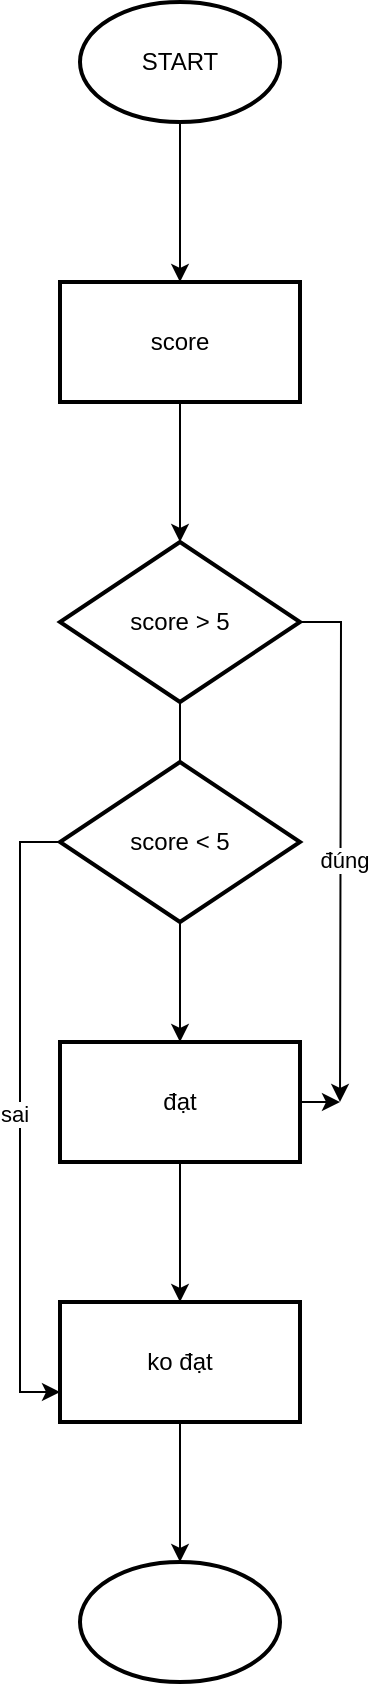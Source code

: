 <mxfile version="25.0.3">
  <diagram name="Trang-1" id="GaFK5rTBCWjAYldnQ5zH">
    <mxGraphModel dx="1434" dy="746" grid="1" gridSize="10" guides="1" tooltips="1" connect="1" arrows="1" fold="1" page="1" pageScale="1" pageWidth="827" pageHeight="1169" math="0" shadow="0">
      <root>
        <mxCell id="0" />
        <mxCell id="1" parent="0" />
        <mxCell id="1lSeIit17PZJLVwpunrd-3" value="" style="edgeStyle=orthogonalEdgeStyle;rounded=0;orthogonalLoop=1;jettySize=auto;html=1;" edge="1" parent="1" source="1lSeIit17PZJLVwpunrd-1" target="1lSeIit17PZJLVwpunrd-2">
          <mxGeometry relative="1" as="geometry" />
        </mxCell>
        <mxCell id="1lSeIit17PZJLVwpunrd-1" value="START" style="strokeWidth=2;html=1;shape=mxgraph.flowchart.start_1;whiteSpace=wrap;" vertex="1" parent="1">
          <mxGeometry x="350" y="20" width="100" height="60" as="geometry" />
        </mxCell>
        <mxCell id="1lSeIit17PZJLVwpunrd-5" value="" style="edgeStyle=orthogonalEdgeStyle;rounded=0;orthogonalLoop=1;jettySize=auto;html=1;" edge="1" parent="1" source="1lSeIit17PZJLVwpunrd-2" target="1lSeIit17PZJLVwpunrd-4">
          <mxGeometry relative="1" as="geometry" />
        </mxCell>
        <mxCell id="1lSeIit17PZJLVwpunrd-2" value="score" style="whiteSpace=wrap;html=1;strokeWidth=2;" vertex="1" parent="1">
          <mxGeometry x="340" y="160" width="120" height="60" as="geometry" />
        </mxCell>
        <mxCell id="1lSeIit17PZJLVwpunrd-7" value="" style="edgeStyle=orthogonalEdgeStyle;rounded=0;orthogonalLoop=1;jettySize=auto;html=1;" edge="1" parent="1" source="1lSeIit17PZJLVwpunrd-4" target="1lSeIit17PZJLVwpunrd-6">
          <mxGeometry relative="1" as="geometry" />
        </mxCell>
        <mxCell id="1lSeIit17PZJLVwpunrd-13" style="edgeStyle=orthogonalEdgeStyle;rounded=0;orthogonalLoop=1;jettySize=auto;html=1;" edge="1" parent="1" source="1lSeIit17PZJLVwpunrd-4">
          <mxGeometry relative="1" as="geometry">
            <mxPoint x="480" y="570" as="targetPoint" />
          </mxGeometry>
        </mxCell>
        <mxCell id="1lSeIit17PZJLVwpunrd-16" value="đúng" style="edgeLabel;html=1;align=center;verticalAlign=middle;resizable=0;points=[];" vertex="1" connectable="0" parent="1lSeIit17PZJLVwpunrd-13">
          <mxGeometry x="0.079" y="2" relative="1" as="geometry">
            <mxPoint y="-1" as="offset" />
          </mxGeometry>
        </mxCell>
        <mxCell id="1lSeIit17PZJLVwpunrd-4" value="score &amp;gt; 5" style="rhombus;whiteSpace=wrap;html=1;strokeWidth=2;" vertex="1" parent="1">
          <mxGeometry x="340" y="290" width="120" height="80" as="geometry" />
        </mxCell>
        <mxCell id="1lSeIit17PZJLVwpunrd-9" value="" style="edgeStyle=orthogonalEdgeStyle;rounded=0;orthogonalLoop=1;jettySize=auto;html=1;" edge="1" parent="1" source="1lSeIit17PZJLVwpunrd-6" target="1lSeIit17PZJLVwpunrd-8">
          <mxGeometry relative="1" as="geometry" />
        </mxCell>
        <mxCell id="1lSeIit17PZJLVwpunrd-14" style="edgeStyle=orthogonalEdgeStyle;rounded=0;orthogonalLoop=1;jettySize=auto;html=1;exitX=1;exitY=0.5;exitDx=0;exitDy=0;" edge="1" parent="1" source="1lSeIit17PZJLVwpunrd-6">
          <mxGeometry relative="1" as="geometry">
            <mxPoint x="480" y="570" as="targetPoint" />
          </mxGeometry>
        </mxCell>
        <mxCell id="1lSeIit17PZJLVwpunrd-6" value="đạt" style="whiteSpace=wrap;html=1;strokeWidth=2;" vertex="1" parent="1">
          <mxGeometry x="340" y="540" width="120" height="60" as="geometry" />
        </mxCell>
        <mxCell id="1lSeIit17PZJLVwpunrd-8" value="ko đạt" style="whiteSpace=wrap;html=1;strokeWidth=2;" vertex="1" parent="1">
          <mxGeometry x="340" y="670" width="120" height="60" as="geometry" />
        </mxCell>
        <mxCell id="1lSeIit17PZJLVwpunrd-10" value="" style="strokeWidth=2;html=1;shape=mxgraph.flowchart.start_1;whiteSpace=wrap;" vertex="1" parent="1">
          <mxGeometry x="350" y="800" width="100" height="60" as="geometry" />
        </mxCell>
        <mxCell id="1lSeIit17PZJLVwpunrd-11" style="edgeStyle=orthogonalEdgeStyle;rounded=0;orthogonalLoop=1;jettySize=auto;html=1;entryX=0.5;entryY=0;entryDx=0;entryDy=0;entryPerimeter=0;" edge="1" parent="1" source="1lSeIit17PZJLVwpunrd-8" target="1lSeIit17PZJLVwpunrd-10">
          <mxGeometry relative="1" as="geometry" />
        </mxCell>
        <mxCell id="1lSeIit17PZJLVwpunrd-15" style="edgeStyle=orthogonalEdgeStyle;rounded=0;orthogonalLoop=1;jettySize=auto;html=1;exitX=0;exitY=0.5;exitDx=0;exitDy=0;entryX=0;entryY=0.75;entryDx=0;entryDy=0;" edge="1" parent="1" source="1lSeIit17PZJLVwpunrd-12" target="1lSeIit17PZJLVwpunrd-8">
          <mxGeometry relative="1" as="geometry" />
        </mxCell>
        <mxCell id="1lSeIit17PZJLVwpunrd-17" value="sai" style="edgeLabel;html=1;align=center;verticalAlign=middle;resizable=0;points=[];" vertex="1" connectable="0" parent="1lSeIit17PZJLVwpunrd-15">
          <mxGeometry x="-0.009" y="-3" relative="1" as="geometry">
            <mxPoint as="offset" />
          </mxGeometry>
        </mxCell>
        <mxCell id="1lSeIit17PZJLVwpunrd-12" value="score &amp;lt; 5" style="rhombus;whiteSpace=wrap;html=1;strokeWidth=2;" vertex="1" parent="1">
          <mxGeometry x="340" y="400" width="120" height="80" as="geometry" />
        </mxCell>
      </root>
    </mxGraphModel>
  </diagram>
</mxfile>
